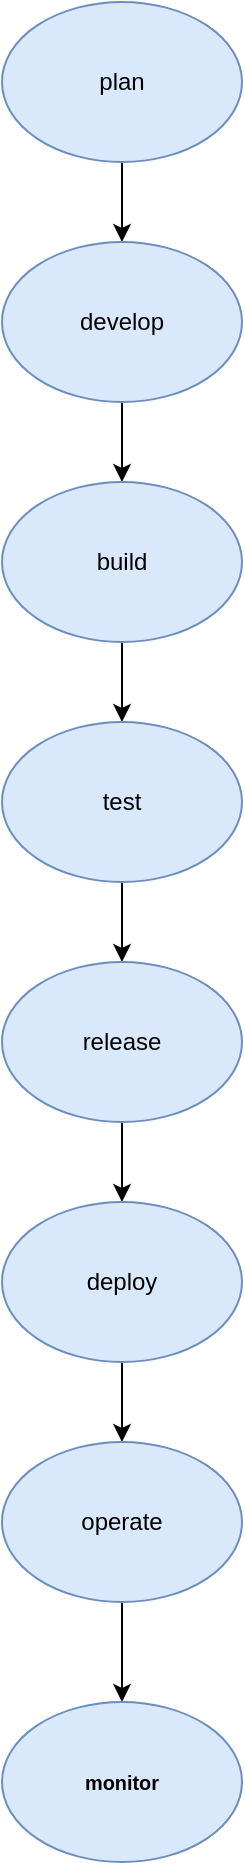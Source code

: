 <mxfile version="28.0.7">
  <diagram name="Page-1" id="7R8x7b-wNTIgwEeoARfz">
    <mxGraphModel dx="1034" dy="570" grid="1" gridSize="10" guides="1" tooltips="1" connect="1" arrows="1" fold="1" page="1" pageScale="1" pageWidth="850" pageHeight="1100" math="0" shadow="0">
      <root>
        <mxCell id="0" />
        <mxCell id="1" parent="0" />
        <mxCell id="LLwMJCaUFwVe07BwrdHM-9" value="" style="edgeStyle=orthogonalEdgeStyle;rounded=0;orthogonalLoop=1;jettySize=auto;html=1;" edge="1" parent="1" source="LLwMJCaUFwVe07BwrdHM-1" target="LLwMJCaUFwVe07BwrdHM-2">
          <mxGeometry relative="1" as="geometry" />
        </mxCell>
        <mxCell id="LLwMJCaUFwVe07BwrdHM-1" value="plan" style="ellipse;whiteSpace=wrap;html=1;fillColor=#dae8fc;strokeColor=#6c8ebf;" vertex="1" parent="1">
          <mxGeometry x="350" y="40" width="120" height="80" as="geometry" />
        </mxCell>
        <mxCell id="LLwMJCaUFwVe07BwrdHM-10" value="" style="edgeStyle=orthogonalEdgeStyle;rounded=0;orthogonalLoop=1;jettySize=auto;html=1;" edge="1" parent="1" source="LLwMJCaUFwVe07BwrdHM-2" target="LLwMJCaUFwVe07BwrdHM-3">
          <mxGeometry relative="1" as="geometry" />
        </mxCell>
        <mxCell id="LLwMJCaUFwVe07BwrdHM-2" value="develop" style="ellipse;whiteSpace=wrap;html=1;fillColor=#dae8fc;strokeColor=#6c8ebf;" vertex="1" parent="1">
          <mxGeometry x="350" y="160" width="120" height="80" as="geometry" />
        </mxCell>
        <mxCell id="LLwMJCaUFwVe07BwrdHM-11" value="" style="edgeStyle=orthogonalEdgeStyle;rounded=0;orthogonalLoop=1;jettySize=auto;html=1;" edge="1" parent="1" source="LLwMJCaUFwVe07BwrdHM-3" target="LLwMJCaUFwVe07BwrdHM-4">
          <mxGeometry relative="1" as="geometry" />
        </mxCell>
        <mxCell id="LLwMJCaUFwVe07BwrdHM-3" value="build" style="ellipse;whiteSpace=wrap;html=1;fillColor=#dae8fc;strokeColor=#6c8ebf;" vertex="1" parent="1">
          <mxGeometry x="350" y="280" width="120" height="80" as="geometry" />
        </mxCell>
        <mxCell id="LLwMJCaUFwVe07BwrdHM-12" value="" style="edgeStyle=orthogonalEdgeStyle;rounded=0;orthogonalLoop=1;jettySize=auto;html=1;" edge="1" parent="1" source="LLwMJCaUFwVe07BwrdHM-4" target="LLwMJCaUFwVe07BwrdHM-5">
          <mxGeometry relative="1" as="geometry" />
        </mxCell>
        <mxCell id="LLwMJCaUFwVe07BwrdHM-4" value="test" style="ellipse;whiteSpace=wrap;html=1;fillColor=#dae8fc;strokeColor=#6c8ebf;" vertex="1" parent="1">
          <mxGeometry x="350" y="400" width="120" height="80" as="geometry" />
        </mxCell>
        <mxCell id="LLwMJCaUFwVe07BwrdHM-13" value="" style="edgeStyle=orthogonalEdgeStyle;rounded=0;orthogonalLoop=1;jettySize=auto;html=1;" edge="1" parent="1" source="LLwMJCaUFwVe07BwrdHM-5" target="LLwMJCaUFwVe07BwrdHM-6">
          <mxGeometry relative="1" as="geometry" />
        </mxCell>
        <mxCell id="LLwMJCaUFwVe07BwrdHM-5" value="release" style="ellipse;whiteSpace=wrap;html=1;fillColor=#dae8fc;strokeColor=#6c8ebf;" vertex="1" parent="1">
          <mxGeometry x="350" y="520" width="120" height="80" as="geometry" />
        </mxCell>
        <mxCell id="LLwMJCaUFwVe07BwrdHM-14" value="" style="edgeStyle=orthogonalEdgeStyle;rounded=0;orthogonalLoop=1;jettySize=auto;html=1;" edge="1" parent="1" source="LLwMJCaUFwVe07BwrdHM-6" target="LLwMJCaUFwVe07BwrdHM-7">
          <mxGeometry relative="1" as="geometry" />
        </mxCell>
        <mxCell id="LLwMJCaUFwVe07BwrdHM-6" value="deploy" style="ellipse;whiteSpace=wrap;html=1;fillColor=#dae8fc;strokeColor=#6c8ebf;" vertex="1" parent="1">
          <mxGeometry x="350" y="640" width="120" height="80" as="geometry" />
        </mxCell>
        <mxCell id="LLwMJCaUFwVe07BwrdHM-15" value="" style="edgeStyle=orthogonalEdgeStyle;rounded=0;orthogonalLoop=1;jettySize=auto;html=1;" edge="1" parent="1" source="LLwMJCaUFwVe07BwrdHM-7" target="LLwMJCaUFwVe07BwrdHM-8">
          <mxGeometry relative="1" as="geometry" />
        </mxCell>
        <mxCell id="LLwMJCaUFwVe07BwrdHM-7" value="operate" style="ellipse;whiteSpace=wrap;html=1;fillColor=#dae8fc;strokeColor=#6c8ebf;" vertex="1" parent="1">
          <mxGeometry x="350" y="760" width="120" height="80" as="geometry" />
        </mxCell>
        <mxCell id="LLwMJCaUFwVe07BwrdHM-8" value="&lt;h5&gt;monitor&lt;/h5&gt;" style="ellipse;whiteSpace=wrap;html=1;fillColor=#dae8fc;strokeColor=#6c8ebf;" vertex="1" parent="1">
          <mxGeometry x="350" y="890" width="120" height="80" as="geometry" />
        </mxCell>
      </root>
    </mxGraphModel>
  </diagram>
</mxfile>
